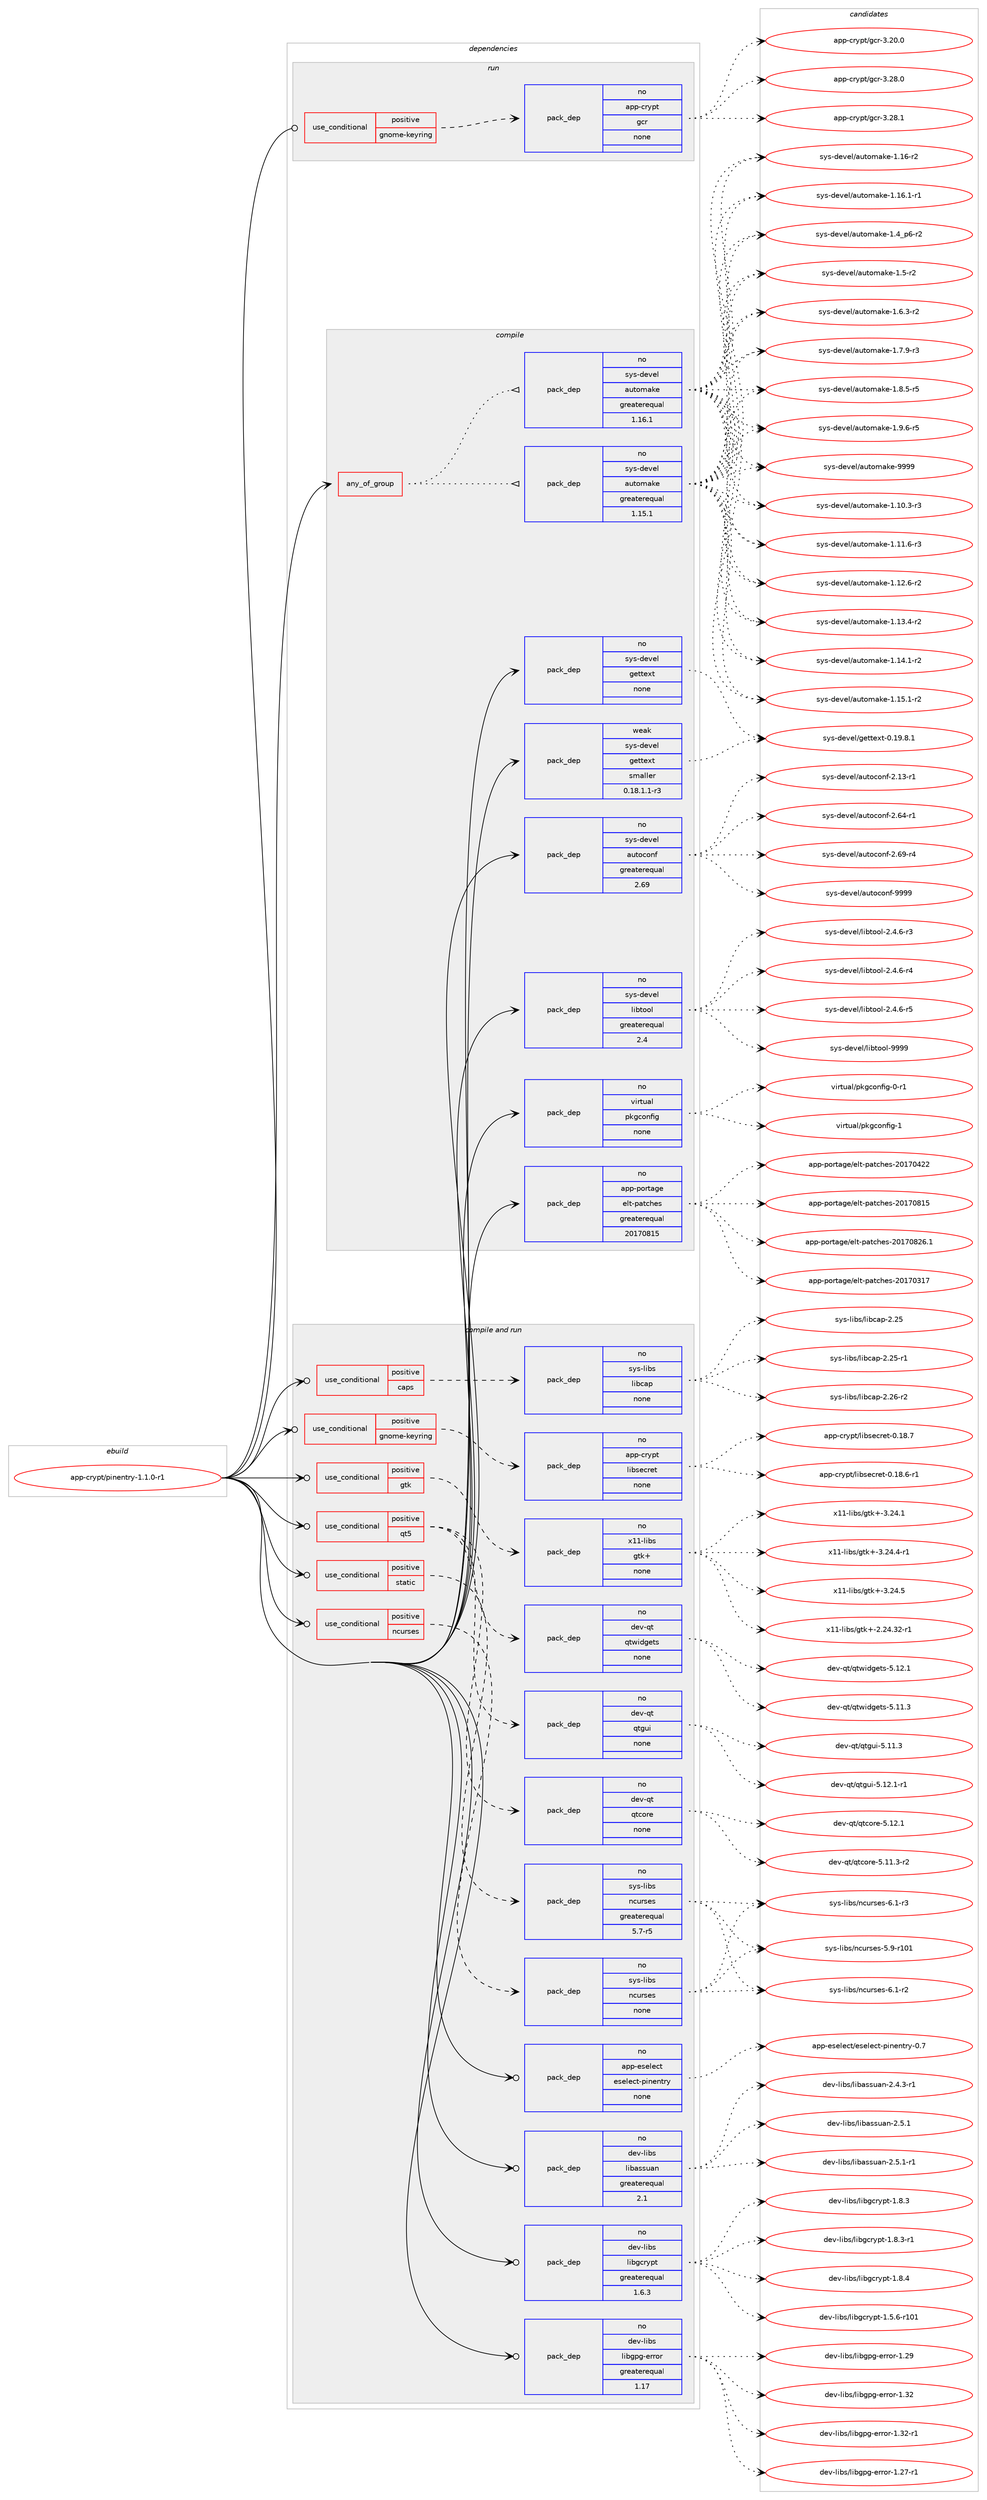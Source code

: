digraph prolog {

# *************
# Graph options
# *************

newrank=true;
concentrate=true;
compound=true;
graph [rankdir=LR,fontname=Helvetica,fontsize=10,ranksep=1.5];#, ranksep=2.5, nodesep=0.2];
edge  [arrowhead=vee];
node  [fontname=Helvetica,fontsize=10];

# **********
# The ebuild
# **********

subgraph cluster_leftcol {
color=gray;
rank=same;
label=<<i>ebuild</i>>;
id [label="app-crypt/pinentry-1.1.0-r1", color=red, width=4, href="../app-crypt/pinentry-1.1.0-r1.svg"];
}

# ****************
# The dependencies
# ****************

subgraph cluster_midcol {
color=gray;
label=<<i>dependencies</i>>;
subgraph cluster_compile {
fillcolor="#eeeeee";
style=filled;
label=<<i>compile</i>>;
subgraph any19324 {
dependency1276667 [label=<<TABLE BORDER="0" CELLBORDER="1" CELLSPACING="0" CELLPADDING="4"><TR><TD CELLPADDING="10">any_of_group</TD></TR></TABLE>>, shape=none, color=red];subgraph pack908919 {
dependency1276668 [label=<<TABLE BORDER="0" CELLBORDER="1" CELLSPACING="0" CELLPADDING="4" WIDTH="220"><TR><TD ROWSPAN="6" CELLPADDING="30">pack_dep</TD></TR><TR><TD WIDTH="110">no</TD></TR><TR><TD>sys-devel</TD></TR><TR><TD>automake</TD></TR><TR><TD>greaterequal</TD></TR><TR><TD>1.16.1</TD></TR></TABLE>>, shape=none, color=blue];
}
dependency1276667:e -> dependency1276668:w [weight=20,style="dotted",arrowhead="oinv"];
subgraph pack908920 {
dependency1276669 [label=<<TABLE BORDER="0" CELLBORDER="1" CELLSPACING="0" CELLPADDING="4" WIDTH="220"><TR><TD ROWSPAN="6" CELLPADDING="30">pack_dep</TD></TR><TR><TD WIDTH="110">no</TD></TR><TR><TD>sys-devel</TD></TR><TR><TD>automake</TD></TR><TR><TD>greaterequal</TD></TR><TR><TD>1.15.1</TD></TR></TABLE>>, shape=none, color=blue];
}
dependency1276667:e -> dependency1276669:w [weight=20,style="dotted",arrowhead="oinv"];
}
id:e -> dependency1276667:w [weight=20,style="solid",arrowhead="vee"];
subgraph pack908921 {
dependency1276670 [label=<<TABLE BORDER="0" CELLBORDER="1" CELLSPACING="0" CELLPADDING="4" WIDTH="220"><TR><TD ROWSPAN="6" CELLPADDING="30">pack_dep</TD></TR><TR><TD WIDTH="110">no</TD></TR><TR><TD>app-portage</TD></TR><TR><TD>elt-patches</TD></TR><TR><TD>greaterequal</TD></TR><TR><TD>20170815</TD></TR></TABLE>>, shape=none, color=blue];
}
id:e -> dependency1276670:w [weight=20,style="solid",arrowhead="vee"];
subgraph pack908922 {
dependency1276671 [label=<<TABLE BORDER="0" CELLBORDER="1" CELLSPACING="0" CELLPADDING="4" WIDTH="220"><TR><TD ROWSPAN="6" CELLPADDING="30">pack_dep</TD></TR><TR><TD WIDTH="110">no</TD></TR><TR><TD>sys-devel</TD></TR><TR><TD>autoconf</TD></TR><TR><TD>greaterequal</TD></TR><TR><TD>2.69</TD></TR></TABLE>>, shape=none, color=blue];
}
id:e -> dependency1276671:w [weight=20,style="solid",arrowhead="vee"];
subgraph pack908923 {
dependency1276672 [label=<<TABLE BORDER="0" CELLBORDER="1" CELLSPACING="0" CELLPADDING="4" WIDTH="220"><TR><TD ROWSPAN="6" CELLPADDING="30">pack_dep</TD></TR><TR><TD WIDTH="110">no</TD></TR><TR><TD>sys-devel</TD></TR><TR><TD>gettext</TD></TR><TR><TD>none</TD></TR><TR><TD></TD></TR></TABLE>>, shape=none, color=blue];
}
id:e -> dependency1276672:w [weight=20,style="solid",arrowhead="vee"];
subgraph pack908924 {
dependency1276673 [label=<<TABLE BORDER="0" CELLBORDER="1" CELLSPACING="0" CELLPADDING="4" WIDTH="220"><TR><TD ROWSPAN="6" CELLPADDING="30">pack_dep</TD></TR><TR><TD WIDTH="110">no</TD></TR><TR><TD>sys-devel</TD></TR><TR><TD>libtool</TD></TR><TR><TD>greaterequal</TD></TR><TR><TD>2.4</TD></TR></TABLE>>, shape=none, color=blue];
}
id:e -> dependency1276673:w [weight=20,style="solid",arrowhead="vee"];
subgraph pack908925 {
dependency1276674 [label=<<TABLE BORDER="0" CELLBORDER="1" CELLSPACING="0" CELLPADDING="4" WIDTH="220"><TR><TD ROWSPAN="6" CELLPADDING="30">pack_dep</TD></TR><TR><TD WIDTH="110">no</TD></TR><TR><TD>virtual</TD></TR><TR><TD>pkgconfig</TD></TR><TR><TD>none</TD></TR><TR><TD></TD></TR></TABLE>>, shape=none, color=blue];
}
id:e -> dependency1276674:w [weight=20,style="solid",arrowhead="vee"];
subgraph pack908926 {
dependency1276675 [label=<<TABLE BORDER="0" CELLBORDER="1" CELLSPACING="0" CELLPADDING="4" WIDTH="220"><TR><TD ROWSPAN="6" CELLPADDING="30">pack_dep</TD></TR><TR><TD WIDTH="110">weak</TD></TR><TR><TD>sys-devel</TD></TR><TR><TD>gettext</TD></TR><TR><TD>smaller</TD></TR><TR><TD>0.18.1.1-r3</TD></TR></TABLE>>, shape=none, color=blue];
}
id:e -> dependency1276675:w [weight=20,style="solid",arrowhead="vee"];
}
subgraph cluster_compileandrun {
fillcolor="#eeeeee";
style=filled;
label=<<i>compile and run</i>>;
subgraph cond347897 {
dependency1276676 [label=<<TABLE BORDER="0" CELLBORDER="1" CELLSPACING="0" CELLPADDING="4"><TR><TD ROWSPAN="3" CELLPADDING="10">use_conditional</TD></TR><TR><TD>positive</TD></TR><TR><TD>caps</TD></TR></TABLE>>, shape=none, color=red];
subgraph pack908927 {
dependency1276677 [label=<<TABLE BORDER="0" CELLBORDER="1" CELLSPACING="0" CELLPADDING="4" WIDTH="220"><TR><TD ROWSPAN="6" CELLPADDING="30">pack_dep</TD></TR><TR><TD WIDTH="110">no</TD></TR><TR><TD>sys-libs</TD></TR><TR><TD>libcap</TD></TR><TR><TD>none</TD></TR><TR><TD></TD></TR></TABLE>>, shape=none, color=blue];
}
dependency1276676:e -> dependency1276677:w [weight=20,style="dashed",arrowhead="vee"];
}
id:e -> dependency1276676:w [weight=20,style="solid",arrowhead="odotvee"];
subgraph cond347898 {
dependency1276678 [label=<<TABLE BORDER="0" CELLBORDER="1" CELLSPACING="0" CELLPADDING="4"><TR><TD ROWSPAN="3" CELLPADDING="10">use_conditional</TD></TR><TR><TD>positive</TD></TR><TR><TD>gnome-keyring</TD></TR></TABLE>>, shape=none, color=red];
subgraph pack908928 {
dependency1276679 [label=<<TABLE BORDER="0" CELLBORDER="1" CELLSPACING="0" CELLPADDING="4" WIDTH="220"><TR><TD ROWSPAN="6" CELLPADDING="30">pack_dep</TD></TR><TR><TD WIDTH="110">no</TD></TR><TR><TD>app-crypt</TD></TR><TR><TD>libsecret</TD></TR><TR><TD>none</TD></TR><TR><TD></TD></TR></TABLE>>, shape=none, color=blue];
}
dependency1276678:e -> dependency1276679:w [weight=20,style="dashed",arrowhead="vee"];
}
id:e -> dependency1276678:w [weight=20,style="solid",arrowhead="odotvee"];
subgraph cond347899 {
dependency1276680 [label=<<TABLE BORDER="0" CELLBORDER="1" CELLSPACING="0" CELLPADDING="4"><TR><TD ROWSPAN="3" CELLPADDING="10">use_conditional</TD></TR><TR><TD>positive</TD></TR><TR><TD>gtk</TD></TR></TABLE>>, shape=none, color=red];
subgraph pack908929 {
dependency1276681 [label=<<TABLE BORDER="0" CELLBORDER="1" CELLSPACING="0" CELLPADDING="4" WIDTH="220"><TR><TD ROWSPAN="6" CELLPADDING="30">pack_dep</TD></TR><TR><TD WIDTH="110">no</TD></TR><TR><TD>x11-libs</TD></TR><TR><TD>gtk+</TD></TR><TR><TD>none</TD></TR><TR><TD></TD></TR></TABLE>>, shape=none, color=blue];
}
dependency1276680:e -> dependency1276681:w [weight=20,style="dashed",arrowhead="vee"];
}
id:e -> dependency1276680:w [weight=20,style="solid",arrowhead="odotvee"];
subgraph cond347900 {
dependency1276682 [label=<<TABLE BORDER="0" CELLBORDER="1" CELLSPACING="0" CELLPADDING="4"><TR><TD ROWSPAN="3" CELLPADDING="10">use_conditional</TD></TR><TR><TD>positive</TD></TR><TR><TD>ncurses</TD></TR></TABLE>>, shape=none, color=red];
subgraph pack908930 {
dependency1276683 [label=<<TABLE BORDER="0" CELLBORDER="1" CELLSPACING="0" CELLPADDING="4" WIDTH="220"><TR><TD ROWSPAN="6" CELLPADDING="30">pack_dep</TD></TR><TR><TD WIDTH="110">no</TD></TR><TR><TD>sys-libs</TD></TR><TR><TD>ncurses</TD></TR><TR><TD>none</TD></TR><TR><TD></TD></TR></TABLE>>, shape=none, color=blue];
}
dependency1276682:e -> dependency1276683:w [weight=20,style="dashed",arrowhead="vee"];
}
id:e -> dependency1276682:w [weight=20,style="solid",arrowhead="odotvee"];
subgraph cond347901 {
dependency1276684 [label=<<TABLE BORDER="0" CELLBORDER="1" CELLSPACING="0" CELLPADDING="4"><TR><TD ROWSPAN="3" CELLPADDING="10">use_conditional</TD></TR><TR><TD>positive</TD></TR><TR><TD>qt5</TD></TR></TABLE>>, shape=none, color=red];
subgraph pack908931 {
dependency1276685 [label=<<TABLE BORDER="0" CELLBORDER="1" CELLSPACING="0" CELLPADDING="4" WIDTH="220"><TR><TD ROWSPAN="6" CELLPADDING="30">pack_dep</TD></TR><TR><TD WIDTH="110">no</TD></TR><TR><TD>dev-qt</TD></TR><TR><TD>qtcore</TD></TR><TR><TD>none</TD></TR><TR><TD></TD></TR></TABLE>>, shape=none, color=blue];
}
dependency1276684:e -> dependency1276685:w [weight=20,style="dashed",arrowhead="vee"];
subgraph pack908932 {
dependency1276686 [label=<<TABLE BORDER="0" CELLBORDER="1" CELLSPACING="0" CELLPADDING="4" WIDTH="220"><TR><TD ROWSPAN="6" CELLPADDING="30">pack_dep</TD></TR><TR><TD WIDTH="110">no</TD></TR><TR><TD>dev-qt</TD></TR><TR><TD>qtgui</TD></TR><TR><TD>none</TD></TR><TR><TD></TD></TR></TABLE>>, shape=none, color=blue];
}
dependency1276684:e -> dependency1276686:w [weight=20,style="dashed",arrowhead="vee"];
subgraph pack908933 {
dependency1276687 [label=<<TABLE BORDER="0" CELLBORDER="1" CELLSPACING="0" CELLPADDING="4" WIDTH="220"><TR><TD ROWSPAN="6" CELLPADDING="30">pack_dep</TD></TR><TR><TD WIDTH="110">no</TD></TR><TR><TD>dev-qt</TD></TR><TR><TD>qtwidgets</TD></TR><TR><TD>none</TD></TR><TR><TD></TD></TR></TABLE>>, shape=none, color=blue];
}
dependency1276684:e -> dependency1276687:w [weight=20,style="dashed",arrowhead="vee"];
}
id:e -> dependency1276684:w [weight=20,style="solid",arrowhead="odotvee"];
subgraph cond347902 {
dependency1276688 [label=<<TABLE BORDER="0" CELLBORDER="1" CELLSPACING="0" CELLPADDING="4"><TR><TD ROWSPAN="3" CELLPADDING="10">use_conditional</TD></TR><TR><TD>positive</TD></TR><TR><TD>static</TD></TR></TABLE>>, shape=none, color=red];
subgraph pack908934 {
dependency1276689 [label=<<TABLE BORDER="0" CELLBORDER="1" CELLSPACING="0" CELLPADDING="4" WIDTH="220"><TR><TD ROWSPAN="6" CELLPADDING="30">pack_dep</TD></TR><TR><TD WIDTH="110">no</TD></TR><TR><TD>sys-libs</TD></TR><TR><TD>ncurses</TD></TR><TR><TD>greaterequal</TD></TR><TR><TD>5.7-r5</TD></TR></TABLE>>, shape=none, color=blue];
}
dependency1276688:e -> dependency1276689:w [weight=20,style="dashed",arrowhead="vee"];
}
id:e -> dependency1276688:w [weight=20,style="solid",arrowhead="odotvee"];
subgraph pack908935 {
dependency1276690 [label=<<TABLE BORDER="0" CELLBORDER="1" CELLSPACING="0" CELLPADDING="4" WIDTH="220"><TR><TD ROWSPAN="6" CELLPADDING="30">pack_dep</TD></TR><TR><TD WIDTH="110">no</TD></TR><TR><TD>app-eselect</TD></TR><TR><TD>eselect-pinentry</TD></TR><TR><TD>none</TD></TR><TR><TD></TD></TR></TABLE>>, shape=none, color=blue];
}
id:e -> dependency1276690:w [weight=20,style="solid",arrowhead="odotvee"];
subgraph pack908936 {
dependency1276691 [label=<<TABLE BORDER="0" CELLBORDER="1" CELLSPACING="0" CELLPADDING="4" WIDTH="220"><TR><TD ROWSPAN="6" CELLPADDING="30">pack_dep</TD></TR><TR><TD WIDTH="110">no</TD></TR><TR><TD>dev-libs</TD></TR><TR><TD>libassuan</TD></TR><TR><TD>greaterequal</TD></TR><TR><TD>2.1</TD></TR></TABLE>>, shape=none, color=blue];
}
id:e -> dependency1276691:w [weight=20,style="solid",arrowhead="odotvee"];
subgraph pack908937 {
dependency1276692 [label=<<TABLE BORDER="0" CELLBORDER="1" CELLSPACING="0" CELLPADDING="4" WIDTH="220"><TR><TD ROWSPAN="6" CELLPADDING="30">pack_dep</TD></TR><TR><TD WIDTH="110">no</TD></TR><TR><TD>dev-libs</TD></TR><TR><TD>libgcrypt</TD></TR><TR><TD>greaterequal</TD></TR><TR><TD>1.6.3</TD></TR></TABLE>>, shape=none, color=blue];
}
id:e -> dependency1276692:w [weight=20,style="solid",arrowhead="odotvee"];
subgraph pack908938 {
dependency1276693 [label=<<TABLE BORDER="0" CELLBORDER="1" CELLSPACING="0" CELLPADDING="4" WIDTH="220"><TR><TD ROWSPAN="6" CELLPADDING="30">pack_dep</TD></TR><TR><TD WIDTH="110">no</TD></TR><TR><TD>dev-libs</TD></TR><TR><TD>libgpg-error</TD></TR><TR><TD>greaterequal</TD></TR><TR><TD>1.17</TD></TR></TABLE>>, shape=none, color=blue];
}
id:e -> dependency1276693:w [weight=20,style="solid",arrowhead="odotvee"];
}
subgraph cluster_run {
fillcolor="#eeeeee";
style=filled;
label=<<i>run</i>>;
subgraph cond347903 {
dependency1276694 [label=<<TABLE BORDER="0" CELLBORDER="1" CELLSPACING="0" CELLPADDING="4"><TR><TD ROWSPAN="3" CELLPADDING="10">use_conditional</TD></TR><TR><TD>positive</TD></TR><TR><TD>gnome-keyring</TD></TR></TABLE>>, shape=none, color=red];
subgraph pack908939 {
dependency1276695 [label=<<TABLE BORDER="0" CELLBORDER="1" CELLSPACING="0" CELLPADDING="4" WIDTH="220"><TR><TD ROWSPAN="6" CELLPADDING="30">pack_dep</TD></TR><TR><TD WIDTH="110">no</TD></TR><TR><TD>app-crypt</TD></TR><TR><TD>gcr</TD></TR><TR><TD>none</TD></TR><TR><TD></TD></TR></TABLE>>, shape=none, color=blue];
}
dependency1276694:e -> dependency1276695:w [weight=20,style="dashed",arrowhead="vee"];
}
id:e -> dependency1276694:w [weight=20,style="solid",arrowhead="odot"];
}
}

# **************
# The candidates
# **************

subgraph cluster_choices {
rank=same;
color=gray;
label=<<i>candidates</i>>;

subgraph choice908919 {
color=black;
nodesep=1;
choice11512111545100101118101108479711711611110997107101454946494846514511451 [label="sys-devel/automake-1.10.3-r3", color=red, width=4,href="../sys-devel/automake-1.10.3-r3.svg"];
choice11512111545100101118101108479711711611110997107101454946494946544511451 [label="sys-devel/automake-1.11.6-r3", color=red, width=4,href="../sys-devel/automake-1.11.6-r3.svg"];
choice11512111545100101118101108479711711611110997107101454946495046544511450 [label="sys-devel/automake-1.12.6-r2", color=red, width=4,href="../sys-devel/automake-1.12.6-r2.svg"];
choice11512111545100101118101108479711711611110997107101454946495146524511450 [label="sys-devel/automake-1.13.4-r2", color=red, width=4,href="../sys-devel/automake-1.13.4-r2.svg"];
choice11512111545100101118101108479711711611110997107101454946495246494511450 [label="sys-devel/automake-1.14.1-r2", color=red, width=4,href="../sys-devel/automake-1.14.1-r2.svg"];
choice11512111545100101118101108479711711611110997107101454946495346494511450 [label="sys-devel/automake-1.15.1-r2", color=red, width=4,href="../sys-devel/automake-1.15.1-r2.svg"];
choice1151211154510010111810110847971171161111099710710145494649544511450 [label="sys-devel/automake-1.16-r2", color=red, width=4,href="../sys-devel/automake-1.16-r2.svg"];
choice11512111545100101118101108479711711611110997107101454946495446494511449 [label="sys-devel/automake-1.16.1-r1", color=red, width=4,href="../sys-devel/automake-1.16.1-r1.svg"];
choice115121115451001011181011084797117116111109971071014549465295112544511450 [label="sys-devel/automake-1.4_p6-r2", color=red, width=4,href="../sys-devel/automake-1.4_p6-r2.svg"];
choice11512111545100101118101108479711711611110997107101454946534511450 [label="sys-devel/automake-1.5-r2", color=red, width=4,href="../sys-devel/automake-1.5-r2.svg"];
choice115121115451001011181011084797117116111109971071014549465446514511450 [label="sys-devel/automake-1.6.3-r2", color=red, width=4,href="../sys-devel/automake-1.6.3-r2.svg"];
choice115121115451001011181011084797117116111109971071014549465546574511451 [label="sys-devel/automake-1.7.9-r3", color=red, width=4,href="../sys-devel/automake-1.7.9-r3.svg"];
choice115121115451001011181011084797117116111109971071014549465646534511453 [label="sys-devel/automake-1.8.5-r5", color=red, width=4,href="../sys-devel/automake-1.8.5-r5.svg"];
choice115121115451001011181011084797117116111109971071014549465746544511453 [label="sys-devel/automake-1.9.6-r5", color=red, width=4,href="../sys-devel/automake-1.9.6-r5.svg"];
choice115121115451001011181011084797117116111109971071014557575757 [label="sys-devel/automake-9999", color=red, width=4,href="../sys-devel/automake-9999.svg"];
dependency1276668:e -> choice11512111545100101118101108479711711611110997107101454946494846514511451:w [style=dotted,weight="100"];
dependency1276668:e -> choice11512111545100101118101108479711711611110997107101454946494946544511451:w [style=dotted,weight="100"];
dependency1276668:e -> choice11512111545100101118101108479711711611110997107101454946495046544511450:w [style=dotted,weight="100"];
dependency1276668:e -> choice11512111545100101118101108479711711611110997107101454946495146524511450:w [style=dotted,weight="100"];
dependency1276668:e -> choice11512111545100101118101108479711711611110997107101454946495246494511450:w [style=dotted,weight="100"];
dependency1276668:e -> choice11512111545100101118101108479711711611110997107101454946495346494511450:w [style=dotted,weight="100"];
dependency1276668:e -> choice1151211154510010111810110847971171161111099710710145494649544511450:w [style=dotted,weight="100"];
dependency1276668:e -> choice11512111545100101118101108479711711611110997107101454946495446494511449:w [style=dotted,weight="100"];
dependency1276668:e -> choice115121115451001011181011084797117116111109971071014549465295112544511450:w [style=dotted,weight="100"];
dependency1276668:e -> choice11512111545100101118101108479711711611110997107101454946534511450:w [style=dotted,weight="100"];
dependency1276668:e -> choice115121115451001011181011084797117116111109971071014549465446514511450:w [style=dotted,weight="100"];
dependency1276668:e -> choice115121115451001011181011084797117116111109971071014549465546574511451:w [style=dotted,weight="100"];
dependency1276668:e -> choice115121115451001011181011084797117116111109971071014549465646534511453:w [style=dotted,weight="100"];
dependency1276668:e -> choice115121115451001011181011084797117116111109971071014549465746544511453:w [style=dotted,weight="100"];
dependency1276668:e -> choice115121115451001011181011084797117116111109971071014557575757:w [style=dotted,weight="100"];
}
subgraph choice908920 {
color=black;
nodesep=1;
choice11512111545100101118101108479711711611110997107101454946494846514511451 [label="sys-devel/automake-1.10.3-r3", color=red, width=4,href="../sys-devel/automake-1.10.3-r3.svg"];
choice11512111545100101118101108479711711611110997107101454946494946544511451 [label="sys-devel/automake-1.11.6-r3", color=red, width=4,href="../sys-devel/automake-1.11.6-r3.svg"];
choice11512111545100101118101108479711711611110997107101454946495046544511450 [label="sys-devel/automake-1.12.6-r2", color=red, width=4,href="../sys-devel/automake-1.12.6-r2.svg"];
choice11512111545100101118101108479711711611110997107101454946495146524511450 [label="sys-devel/automake-1.13.4-r2", color=red, width=4,href="../sys-devel/automake-1.13.4-r2.svg"];
choice11512111545100101118101108479711711611110997107101454946495246494511450 [label="sys-devel/automake-1.14.1-r2", color=red, width=4,href="../sys-devel/automake-1.14.1-r2.svg"];
choice11512111545100101118101108479711711611110997107101454946495346494511450 [label="sys-devel/automake-1.15.1-r2", color=red, width=4,href="../sys-devel/automake-1.15.1-r2.svg"];
choice1151211154510010111810110847971171161111099710710145494649544511450 [label="sys-devel/automake-1.16-r2", color=red, width=4,href="../sys-devel/automake-1.16-r2.svg"];
choice11512111545100101118101108479711711611110997107101454946495446494511449 [label="sys-devel/automake-1.16.1-r1", color=red, width=4,href="../sys-devel/automake-1.16.1-r1.svg"];
choice115121115451001011181011084797117116111109971071014549465295112544511450 [label="sys-devel/automake-1.4_p6-r2", color=red, width=4,href="../sys-devel/automake-1.4_p6-r2.svg"];
choice11512111545100101118101108479711711611110997107101454946534511450 [label="sys-devel/automake-1.5-r2", color=red, width=4,href="../sys-devel/automake-1.5-r2.svg"];
choice115121115451001011181011084797117116111109971071014549465446514511450 [label="sys-devel/automake-1.6.3-r2", color=red, width=4,href="../sys-devel/automake-1.6.3-r2.svg"];
choice115121115451001011181011084797117116111109971071014549465546574511451 [label="sys-devel/automake-1.7.9-r3", color=red, width=4,href="../sys-devel/automake-1.7.9-r3.svg"];
choice115121115451001011181011084797117116111109971071014549465646534511453 [label="sys-devel/automake-1.8.5-r5", color=red, width=4,href="../sys-devel/automake-1.8.5-r5.svg"];
choice115121115451001011181011084797117116111109971071014549465746544511453 [label="sys-devel/automake-1.9.6-r5", color=red, width=4,href="../sys-devel/automake-1.9.6-r5.svg"];
choice115121115451001011181011084797117116111109971071014557575757 [label="sys-devel/automake-9999", color=red, width=4,href="../sys-devel/automake-9999.svg"];
dependency1276669:e -> choice11512111545100101118101108479711711611110997107101454946494846514511451:w [style=dotted,weight="100"];
dependency1276669:e -> choice11512111545100101118101108479711711611110997107101454946494946544511451:w [style=dotted,weight="100"];
dependency1276669:e -> choice11512111545100101118101108479711711611110997107101454946495046544511450:w [style=dotted,weight="100"];
dependency1276669:e -> choice11512111545100101118101108479711711611110997107101454946495146524511450:w [style=dotted,weight="100"];
dependency1276669:e -> choice11512111545100101118101108479711711611110997107101454946495246494511450:w [style=dotted,weight="100"];
dependency1276669:e -> choice11512111545100101118101108479711711611110997107101454946495346494511450:w [style=dotted,weight="100"];
dependency1276669:e -> choice1151211154510010111810110847971171161111099710710145494649544511450:w [style=dotted,weight="100"];
dependency1276669:e -> choice11512111545100101118101108479711711611110997107101454946495446494511449:w [style=dotted,weight="100"];
dependency1276669:e -> choice115121115451001011181011084797117116111109971071014549465295112544511450:w [style=dotted,weight="100"];
dependency1276669:e -> choice11512111545100101118101108479711711611110997107101454946534511450:w [style=dotted,weight="100"];
dependency1276669:e -> choice115121115451001011181011084797117116111109971071014549465446514511450:w [style=dotted,weight="100"];
dependency1276669:e -> choice115121115451001011181011084797117116111109971071014549465546574511451:w [style=dotted,weight="100"];
dependency1276669:e -> choice115121115451001011181011084797117116111109971071014549465646534511453:w [style=dotted,weight="100"];
dependency1276669:e -> choice115121115451001011181011084797117116111109971071014549465746544511453:w [style=dotted,weight="100"];
dependency1276669:e -> choice115121115451001011181011084797117116111109971071014557575757:w [style=dotted,weight="100"];
}
subgraph choice908921 {
color=black;
nodesep=1;
choice97112112451121111141169710310147101108116451129711699104101115455048495548514955 [label="app-portage/elt-patches-20170317", color=red, width=4,href="../app-portage/elt-patches-20170317.svg"];
choice97112112451121111141169710310147101108116451129711699104101115455048495548525050 [label="app-portage/elt-patches-20170422", color=red, width=4,href="../app-portage/elt-patches-20170422.svg"];
choice97112112451121111141169710310147101108116451129711699104101115455048495548564953 [label="app-portage/elt-patches-20170815", color=red, width=4,href="../app-portage/elt-patches-20170815.svg"];
choice971121124511211111411697103101471011081164511297116991041011154550484955485650544649 [label="app-portage/elt-patches-20170826.1", color=red, width=4,href="../app-portage/elt-patches-20170826.1.svg"];
dependency1276670:e -> choice97112112451121111141169710310147101108116451129711699104101115455048495548514955:w [style=dotted,weight="100"];
dependency1276670:e -> choice97112112451121111141169710310147101108116451129711699104101115455048495548525050:w [style=dotted,weight="100"];
dependency1276670:e -> choice97112112451121111141169710310147101108116451129711699104101115455048495548564953:w [style=dotted,weight="100"];
dependency1276670:e -> choice971121124511211111411697103101471011081164511297116991041011154550484955485650544649:w [style=dotted,weight="100"];
}
subgraph choice908922 {
color=black;
nodesep=1;
choice1151211154510010111810110847971171161119911111010245504649514511449 [label="sys-devel/autoconf-2.13-r1", color=red, width=4,href="../sys-devel/autoconf-2.13-r1.svg"];
choice1151211154510010111810110847971171161119911111010245504654524511449 [label="sys-devel/autoconf-2.64-r1", color=red, width=4,href="../sys-devel/autoconf-2.64-r1.svg"];
choice1151211154510010111810110847971171161119911111010245504654574511452 [label="sys-devel/autoconf-2.69-r4", color=red, width=4,href="../sys-devel/autoconf-2.69-r4.svg"];
choice115121115451001011181011084797117116111991111101024557575757 [label="sys-devel/autoconf-9999", color=red, width=4,href="../sys-devel/autoconf-9999.svg"];
dependency1276671:e -> choice1151211154510010111810110847971171161119911111010245504649514511449:w [style=dotted,weight="100"];
dependency1276671:e -> choice1151211154510010111810110847971171161119911111010245504654524511449:w [style=dotted,weight="100"];
dependency1276671:e -> choice1151211154510010111810110847971171161119911111010245504654574511452:w [style=dotted,weight="100"];
dependency1276671:e -> choice115121115451001011181011084797117116111991111101024557575757:w [style=dotted,weight="100"];
}
subgraph choice908923 {
color=black;
nodesep=1;
choice1151211154510010111810110847103101116116101120116454846495746564649 [label="sys-devel/gettext-0.19.8.1", color=red, width=4,href="../sys-devel/gettext-0.19.8.1.svg"];
dependency1276672:e -> choice1151211154510010111810110847103101116116101120116454846495746564649:w [style=dotted,weight="100"];
}
subgraph choice908924 {
color=black;
nodesep=1;
choice1151211154510010111810110847108105981161111111084550465246544511451 [label="sys-devel/libtool-2.4.6-r3", color=red, width=4,href="../sys-devel/libtool-2.4.6-r3.svg"];
choice1151211154510010111810110847108105981161111111084550465246544511452 [label="sys-devel/libtool-2.4.6-r4", color=red, width=4,href="../sys-devel/libtool-2.4.6-r4.svg"];
choice1151211154510010111810110847108105981161111111084550465246544511453 [label="sys-devel/libtool-2.4.6-r5", color=red, width=4,href="../sys-devel/libtool-2.4.6-r5.svg"];
choice1151211154510010111810110847108105981161111111084557575757 [label="sys-devel/libtool-9999", color=red, width=4,href="../sys-devel/libtool-9999.svg"];
dependency1276673:e -> choice1151211154510010111810110847108105981161111111084550465246544511451:w [style=dotted,weight="100"];
dependency1276673:e -> choice1151211154510010111810110847108105981161111111084550465246544511452:w [style=dotted,weight="100"];
dependency1276673:e -> choice1151211154510010111810110847108105981161111111084550465246544511453:w [style=dotted,weight="100"];
dependency1276673:e -> choice1151211154510010111810110847108105981161111111084557575757:w [style=dotted,weight="100"];
}
subgraph choice908925 {
color=black;
nodesep=1;
choice11810511411611797108471121071039911111010210510345484511449 [label="virtual/pkgconfig-0-r1", color=red, width=4,href="../virtual/pkgconfig-0-r1.svg"];
choice1181051141161179710847112107103991111101021051034549 [label="virtual/pkgconfig-1", color=red, width=4,href="../virtual/pkgconfig-1.svg"];
dependency1276674:e -> choice11810511411611797108471121071039911111010210510345484511449:w [style=dotted,weight="100"];
dependency1276674:e -> choice1181051141161179710847112107103991111101021051034549:w [style=dotted,weight="100"];
}
subgraph choice908926 {
color=black;
nodesep=1;
choice1151211154510010111810110847103101116116101120116454846495746564649 [label="sys-devel/gettext-0.19.8.1", color=red, width=4,href="../sys-devel/gettext-0.19.8.1.svg"];
dependency1276675:e -> choice1151211154510010111810110847103101116116101120116454846495746564649:w [style=dotted,weight="100"];
}
subgraph choice908927 {
color=black;
nodesep=1;
choice1151211154510810598115471081059899971124550465053 [label="sys-libs/libcap-2.25", color=red, width=4,href="../sys-libs/libcap-2.25.svg"];
choice11512111545108105981154710810598999711245504650534511449 [label="sys-libs/libcap-2.25-r1", color=red, width=4,href="../sys-libs/libcap-2.25-r1.svg"];
choice11512111545108105981154710810598999711245504650544511450 [label="sys-libs/libcap-2.26-r2", color=red, width=4,href="../sys-libs/libcap-2.26-r2.svg"];
dependency1276677:e -> choice1151211154510810598115471081059899971124550465053:w [style=dotted,weight="100"];
dependency1276677:e -> choice11512111545108105981154710810598999711245504650534511449:w [style=dotted,weight="100"];
dependency1276677:e -> choice11512111545108105981154710810598999711245504650544511450:w [style=dotted,weight="100"];
}
subgraph choice908928 {
color=black;
nodesep=1;
choice971121124599114121112116471081059811510199114101116454846495646544511449 [label="app-crypt/libsecret-0.18.6-r1", color=red, width=4,href="../app-crypt/libsecret-0.18.6-r1.svg"];
choice97112112459911412111211647108105981151019911410111645484649564655 [label="app-crypt/libsecret-0.18.7", color=red, width=4,href="../app-crypt/libsecret-0.18.7.svg"];
dependency1276679:e -> choice971121124599114121112116471081059811510199114101116454846495646544511449:w [style=dotted,weight="100"];
dependency1276679:e -> choice97112112459911412111211647108105981151019911410111645484649564655:w [style=dotted,weight="100"];
}
subgraph choice908929 {
color=black;
nodesep=1;
choice12049494510810598115471031161074345504650524651504511449 [label="x11-libs/gtk+-2.24.32-r1", color=red, width=4,href="../x11-libs/gtk+-2.24.32-r1.svg"];
choice12049494510810598115471031161074345514650524649 [label="x11-libs/gtk+-3.24.1", color=red, width=4,href="../x11-libs/gtk+-3.24.1.svg"];
choice120494945108105981154710311610743455146505246524511449 [label="x11-libs/gtk+-3.24.4-r1", color=red, width=4,href="../x11-libs/gtk+-3.24.4-r1.svg"];
choice12049494510810598115471031161074345514650524653 [label="x11-libs/gtk+-3.24.5", color=red, width=4,href="../x11-libs/gtk+-3.24.5.svg"];
dependency1276681:e -> choice12049494510810598115471031161074345504650524651504511449:w [style=dotted,weight="100"];
dependency1276681:e -> choice12049494510810598115471031161074345514650524649:w [style=dotted,weight="100"];
dependency1276681:e -> choice120494945108105981154710311610743455146505246524511449:w [style=dotted,weight="100"];
dependency1276681:e -> choice12049494510810598115471031161074345514650524653:w [style=dotted,weight="100"];
}
subgraph choice908930 {
color=black;
nodesep=1;
choice115121115451081059811547110991171141151011154553465745114494849 [label="sys-libs/ncurses-5.9-r101", color=red, width=4,href="../sys-libs/ncurses-5.9-r101.svg"];
choice11512111545108105981154711099117114115101115455446494511450 [label="sys-libs/ncurses-6.1-r2", color=red, width=4,href="../sys-libs/ncurses-6.1-r2.svg"];
choice11512111545108105981154711099117114115101115455446494511451 [label="sys-libs/ncurses-6.1-r3", color=red, width=4,href="../sys-libs/ncurses-6.1-r3.svg"];
dependency1276683:e -> choice115121115451081059811547110991171141151011154553465745114494849:w [style=dotted,weight="100"];
dependency1276683:e -> choice11512111545108105981154711099117114115101115455446494511450:w [style=dotted,weight="100"];
dependency1276683:e -> choice11512111545108105981154711099117114115101115455446494511451:w [style=dotted,weight="100"];
}
subgraph choice908931 {
color=black;
nodesep=1;
choice100101118451131164711311699111114101455346494946514511450 [label="dev-qt/qtcore-5.11.3-r2", color=red, width=4,href="../dev-qt/qtcore-5.11.3-r2.svg"];
choice10010111845113116471131169911111410145534649504649 [label="dev-qt/qtcore-5.12.1", color=red, width=4,href="../dev-qt/qtcore-5.12.1.svg"];
dependency1276685:e -> choice100101118451131164711311699111114101455346494946514511450:w [style=dotted,weight="100"];
dependency1276685:e -> choice10010111845113116471131169911111410145534649504649:w [style=dotted,weight="100"];
}
subgraph choice908932 {
color=black;
nodesep=1;
choice100101118451131164711311610311710545534649494651 [label="dev-qt/qtgui-5.11.3", color=red, width=4,href="../dev-qt/qtgui-5.11.3.svg"];
choice1001011184511311647113116103117105455346495046494511449 [label="dev-qt/qtgui-5.12.1-r1", color=red, width=4,href="../dev-qt/qtgui-5.12.1-r1.svg"];
dependency1276686:e -> choice100101118451131164711311610311710545534649494651:w [style=dotted,weight="100"];
dependency1276686:e -> choice1001011184511311647113116103117105455346495046494511449:w [style=dotted,weight="100"];
}
subgraph choice908933 {
color=black;
nodesep=1;
choice100101118451131164711311611910510010310111611545534649494651 [label="dev-qt/qtwidgets-5.11.3", color=red, width=4,href="../dev-qt/qtwidgets-5.11.3.svg"];
choice100101118451131164711311611910510010310111611545534649504649 [label="dev-qt/qtwidgets-5.12.1", color=red, width=4,href="../dev-qt/qtwidgets-5.12.1.svg"];
dependency1276687:e -> choice100101118451131164711311611910510010310111611545534649494651:w [style=dotted,weight="100"];
dependency1276687:e -> choice100101118451131164711311611910510010310111611545534649504649:w [style=dotted,weight="100"];
}
subgraph choice908934 {
color=black;
nodesep=1;
choice115121115451081059811547110991171141151011154553465745114494849 [label="sys-libs/ncurses-5.9-r101", color=red, width=4,href="../sys-libs/ncurses-5.9-r101.svg"];
choice11512111545108105981154711099117114115101115455446494511450 [label="sys-libs/ncurses-6.1-r2", color=red, width=4,href="../sys-libs/ncurses-6.1-r2.svg"];
choice11512111545108105981154711099117114115101115455446494511451 [label="sys-libs/ncurses-6.1-r3", color=red, width=4,href="../sys-libs/ncurses-6.1-r3.svg"];
dependency1276689:e -> choice115121115451081059811547110991171141151011154553465745114494849:w [style=dotted,weight="100"];
dependency1276689:e -> choice11512111545108105981154711099117114115101115455446494511450:w [style=dotted,weight="100"];
dependency1276689:e -> choice11512111545108105981154711099117114115101115455446494511451:w [style=dotted,weight="100"];
}
subgraph choice908935 {
color=black;
nodesep=1;
choice97112112451011151011081019911647101115101108101991164511210511010111011611412145484655 [label="app-eselect/eselect-pinentry-0.7", color=red, width=4,href="../app-eselect/eselect-pinentry-0.7.svg"];
dependency1276690:e -> choice97112112451011151011081019911647101115101108101991164511210511010111011611412145484655:w [style=dotted,weight="100"];
}
subgraph choice908936 {
color=black;
nodesep=1;
choice1001011184510810598115471081059897115115117971104550465246514511449 [label="dev-libs/libassuan-2.4.3-r1", color=red, width=4,href="../dev-libs/libassuan-2.4.3-r1.svg"];
choice100101118451081059811547108105989711511511797110455046534649 [label="dev-libs/libassuan-2.5.1", color=red, width=4,href="../dev-libs/libassuan-2.5.1.svg"];
choice1001011184510810598115471081059897115115117971104550465346494511449 [label="dev-libs/libassuan-2.5.1-r1", color=red, width=4,href="../dev-libs/libassuan-2.5.1-r1.svg"];
dependency1276691:e -> choice1001011184510810598115471081059897115115117971104550465246514511449:w [style=dotted,weight="100"];
dependency1276691:e -> choice100101118451081059811547108105989711511511797110455046534649:w [style=dotted,weight="100"];
dependency1276691:e -> choice1001011184510810598115471081059897115115117971104550465346494511449:w [style=dotted,weight="100"];
}
subgraph choice908937 {
color=black;
nodesep=1;
choice100101118451081059811547108105981039911412111211645494653465445114494849 [label="dev-libs/libgcrypt-1.5.6-r101", color=red, width=4,href="../dev-libs/libgcrypt-1.5.6-r101.svg"];
choice1001011184510810598115471081059810399114121112116454946564651 [label="dev-libs/libgcrypt-1.8.3", color=red, width=4,href="../dev-libs/libgcrypt-1.8.3.svg"];
choice10010111845108105981154710810598103991141211121164549465646514511449 [label="dev-libs/libgcrypt-1.8.3-r1", color=red, width=4,href="../dev-libs/libgcrypt-1.8.3-r1.svg"];
choice1001011184510810598115471081059810399114121112116454946564652 [label="dev-libs/libgcrypt-1.8.4", color=red, width=4,href="../dev-libs/libgcrypt-1.8.4.svg"];
dependency1276692:e -> choice100101118451081059811547108105981039911412111211645494653465445114494849:w [style=dotted,weight="100"];
dependency1276692:e -> choice1001011184510810598115471081059810399114121112116454946564651:w [style=dotted,weight="100"];
dependency1276692:e -> choice10010111845108105981154710810598103991141211121164549465646514511449:w [style=dotted,weight="100"];
dependency1276692:e -> choice1001011184510810598115471081059810399114121112116454946564652:w [style=dotted,weight="100"];
}
subgraph choice908938 {
color=black;
nodesep=1;
choice100101118451081059811547108105981031121034510111411411111445494650554511449 [label="dev-libs/libgpg-error-1.27-r1", color=red, width=4,href="../dev-libs/libgpg-error-1.27-r1.svg"];
choice10010111845108105981154710810598103112103451011141141111144549465057 [label="dev-libs/libgpg-error-1.29", color=red, width=4,href="../dev-libs/libgpg-error-1.29.svg"];
choice10010111845108105981154710810598103112103451011141141111144549465150 [label="dev-libs/libgpg-error-1.32", color=red, width=4,href="../dev-libs/libgpg-error-1.32.svg"];
choice100101118451081059811547108105981031121034510111411411111445494651504511449 [label="dev-libs/libgpg-error-1.32-r1", color=red, width=4,href="../dev-libs/libgpg-error-1.32-r1.svg"];
dependency1276693:e -> choice100101118451081059811547108105981031121034510111411411111445494650554511449:w [style=dotted,weight="100"];
dependency1276693:e -> choice10010111845108105981154710810598103112103451011141141111144549465057:w [style=dotted,weight="100"];
dependency1276693:e -> choice10010111845108105981154710810598103112103451011141141111144549465150:w [style=dotted,weight="100"];
dependency1276693:e -> choice100101118451081059811547108105981031121034510111411411111445494651504511449:w [style=dotted,weight="100"];
}
subgraph choice908939 {
color=black;
nodesep=1;
choice971121124599114121112116471039911445514650484648 [label="app-crypt/gcr-3.20.0", color=red, width=4,href="../app-crypt/gcr-3.20.0.svg"];
choice971121124599114121112116471039911445514650564648 [label="app-crypt/gcr-3.28.0", color=red, width=4,href="../app-crypt/gcr-3.28.0.svg"];
choice971121124599114121112116471039911445514650564649 [label="app-crypt/gcr-3.28.1", color=red, width=4,href="../app-crypt/gcr-3.28.1.svg"];
dependency1276695:e -> choice971121124599114121112116471039911445514650484648:w [style=dotted,weight="100"];
dependency1276695:e -> choice971121124599114121112116471039911445514650564648:w [style=dotted,weight="100"];
dependency1276695:e -> choice971121124599114121112116471039911445514650564649:w [style=dotted,weight="100"];
}
}

}
